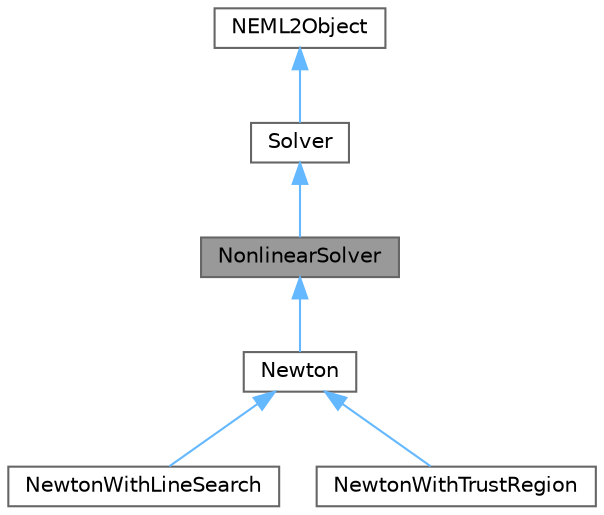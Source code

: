 digraph "NonlinearSolver"
{
 // LATEX_PDF_SIZE
  bgcolor="transparent";
  edge [fontname=Helvetica,fontsize=10,labelfontname=Helvetica,labelfontsize=10];
  node [fontname=Helvetica,fontsize=10,shape=box,height=0.2,width=0.4];
  Node1 [id="Node000001",label="NonlinearSolver",height=0.2,width=0.4,color="gray40", fillcolor="grey60", style="filled", fontcolor="black",tooltip="The nonlinear solver solves a nonlinear system of equations."];
  Node2 -> Node1 [id="edge1_Node000001_Node000002",dir="back",color="steelblue1",style="solid",tooltip=" "];
  Node2 [id="Node000002",label="Solver",height=0.2,width=0.4,color="gray40", fillcolor="white", style="filled",URL="$classneml2_1_1Solver.html",tooltip="The solver solves a system of equations."];
  Node3 -> Node2 [id="edge2_Node000002_Node000003",dir="back",color="steelblue1",style="solid",tooltip=" "];
  Node3 [id="Node000003",label="NEML2Object",height=0.2,width=0.4,color="gray40", fillcolor="white", style="filled",URL="$classneml2_1_1NEML2Object.html",tooltip="The base class of all \"manufacturable\" objects in the NEML2 library."];
  Node1 -> Node4 [id="edge3_Node000001_Node000004",dir="back",color="steelblue1",style="solid",tooltip=" "];
  Node4 [id="Node000004",label="Newton",height=0.2,width=0.4,color="gray40", fillcolor="white", style="filled",URL="$classneml2_1_1Newton.html",tooltip="The nonlinear solver solves a nonlinear system of equations."];
  Node4 -> Node5 [id="edge4_Node000004_Node000005",dir="back",color="steelblue1",style="solid",tooltip=" "];
  Node5 [id="Node000005",label="NewtonWithLineSearch",height=0.2,width=0.4,color="gray40", fillcolor="white", style="filled",URL="$classneml2_1_1NewtonWithLineSearch.html",tooltip="The nonlinear solver solves a nonlinear system of equations."];
  Node4 -> Node6 [id="edge5_Node000004_Node000006",dir="back",color="steelblue1",style="solid",tooltip=" "];
  Node6 [id="Node000006",label="NewtonWithTrustRegion",height=0.2,width=0.4,color="gray40", fillcolor="white", style="filled",URL="$classneml2_1_1NewtonWithTrustRegion.html",tooltip="The nonlinear solver solves a nonlinear system of equations."];
}
